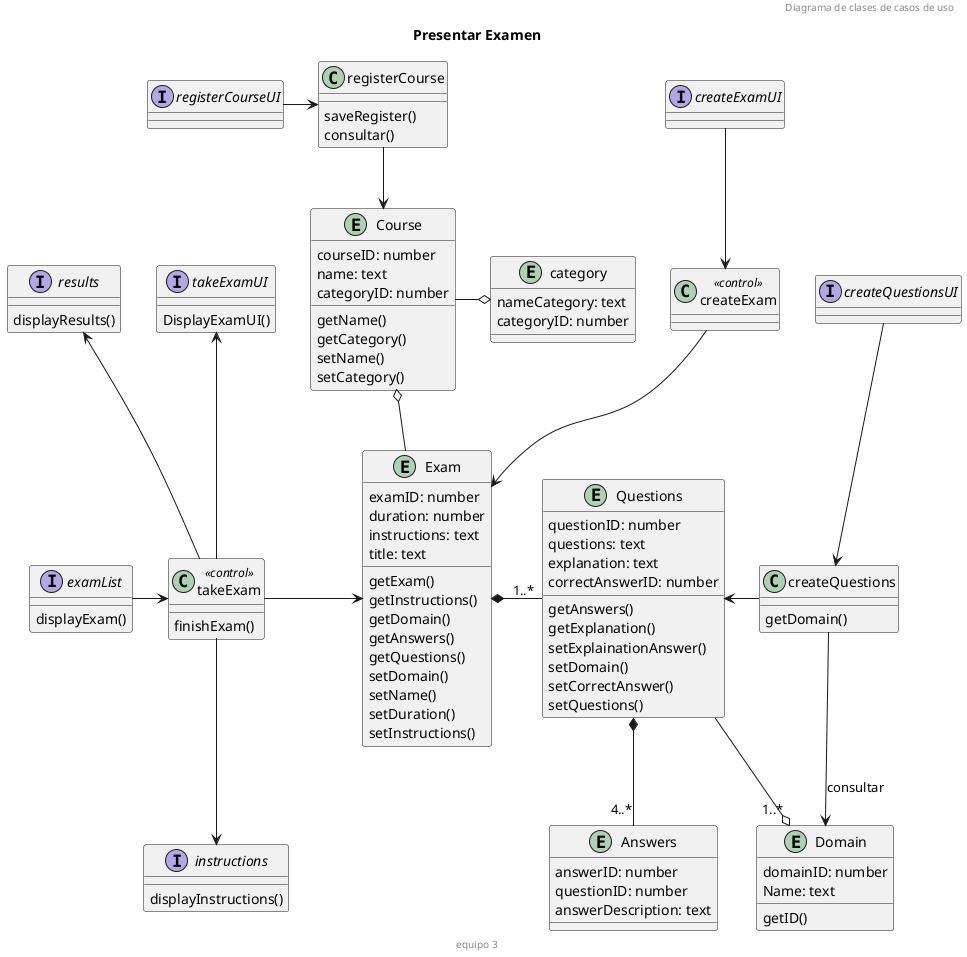 @startuml
header Diagrama de clases de casos de uso
title  Presentar Examen 
footer equipo 3


interface examList{
    displayExam()
}
interface instructions{
    displayInstructions()
}
interface results{
    displayResults()
}

class takeExam<<control>>{
    finishExam()
}
interface createExamUI{
    
}
class createExam<<control>>{

}
interface createQuestionsUI{

}
class createQuestions{
    getDomain()
}
interface registerCourseUI{
    
}
entity Course{
    courseID: number
    name: text
    categoryID: number
    getName()
    getCategory()
    setName()
    setCategory()
}
class registerCourse{
    saveRegister()
    consultar()
}
entity category{
    nameCategory: text
    categoryID: number
}


interface takeExamUI{
    DisplayExamUI()
}
entity Exam{
    examID: number
    duration: number
    instructions: text
    title: text
    getExam()
    getInstructions()
    getDomain()
    getAnswers()
    getQuestions()
    setDomain()
    setName()
    setDuration()
    setInstructions()

}
entity Domain{
    domainID: number
    Name: text
    getID()
}
entity Questions{
    questionID: number
    questions: text
    explanation: text
    correctAnswerID: number
    getAnswers()
    getExplanation()
    setExplainationAnswer()
    setDomain()
    setCorrectAnswer()
    setQuestions()
}
entity Answers{
    answerID: number
    questionID: number
    answerDescription: text
    
}

examList->takeExam
'takeExamUI->takeExam:displayExam
takeExam->Exam
takeExam-down->instructions
takeExam-up->takeExamUI
Exam *- "1..*" Questions
Questions *-down- "4..*" Answers
Questions-up-o "1..*" Domain
takeExam-up->results

createExamUI-down->createExam
createExam-down->Exam

createQuestionsUI-down->createQuestions
createQuestions -left-> Questions
createQuestions-> Domain:consultar

Course-o category
Course o-down- Exam
registerCourse-down->Course
registerCourseUI->registerCourse
@enduml